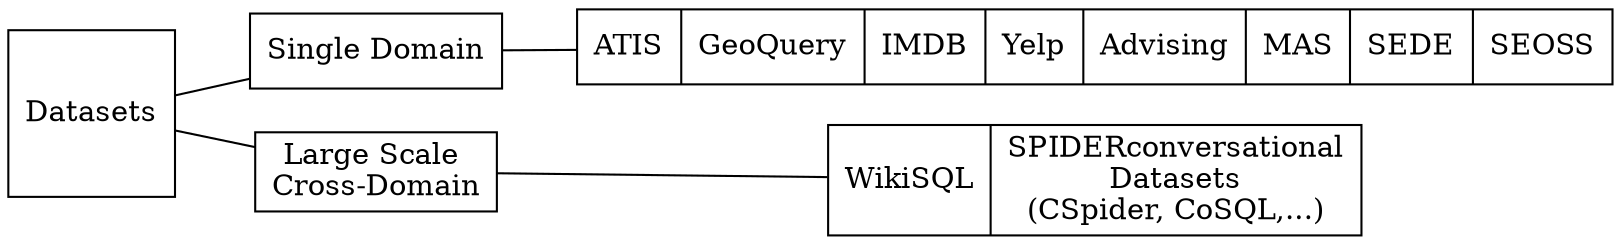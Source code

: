 graph G {
	node [shape=record];
    rankdir=LR;
    
	Datasets [shape=square];
	db [label = "{ATIS|GeoQuery|IMDB|Yelp|Advising|MAS|SEDE|SEOSS}"];
	Datasets -- "Single Domain" -- db;

	ds [label = "{WikiSQL|SPIDERconversational\nDatasets\n(CSpider, CoSQL,...)}"];
	Datasets -- "Large Scale \nCross-Domain"  -- ds;
}
